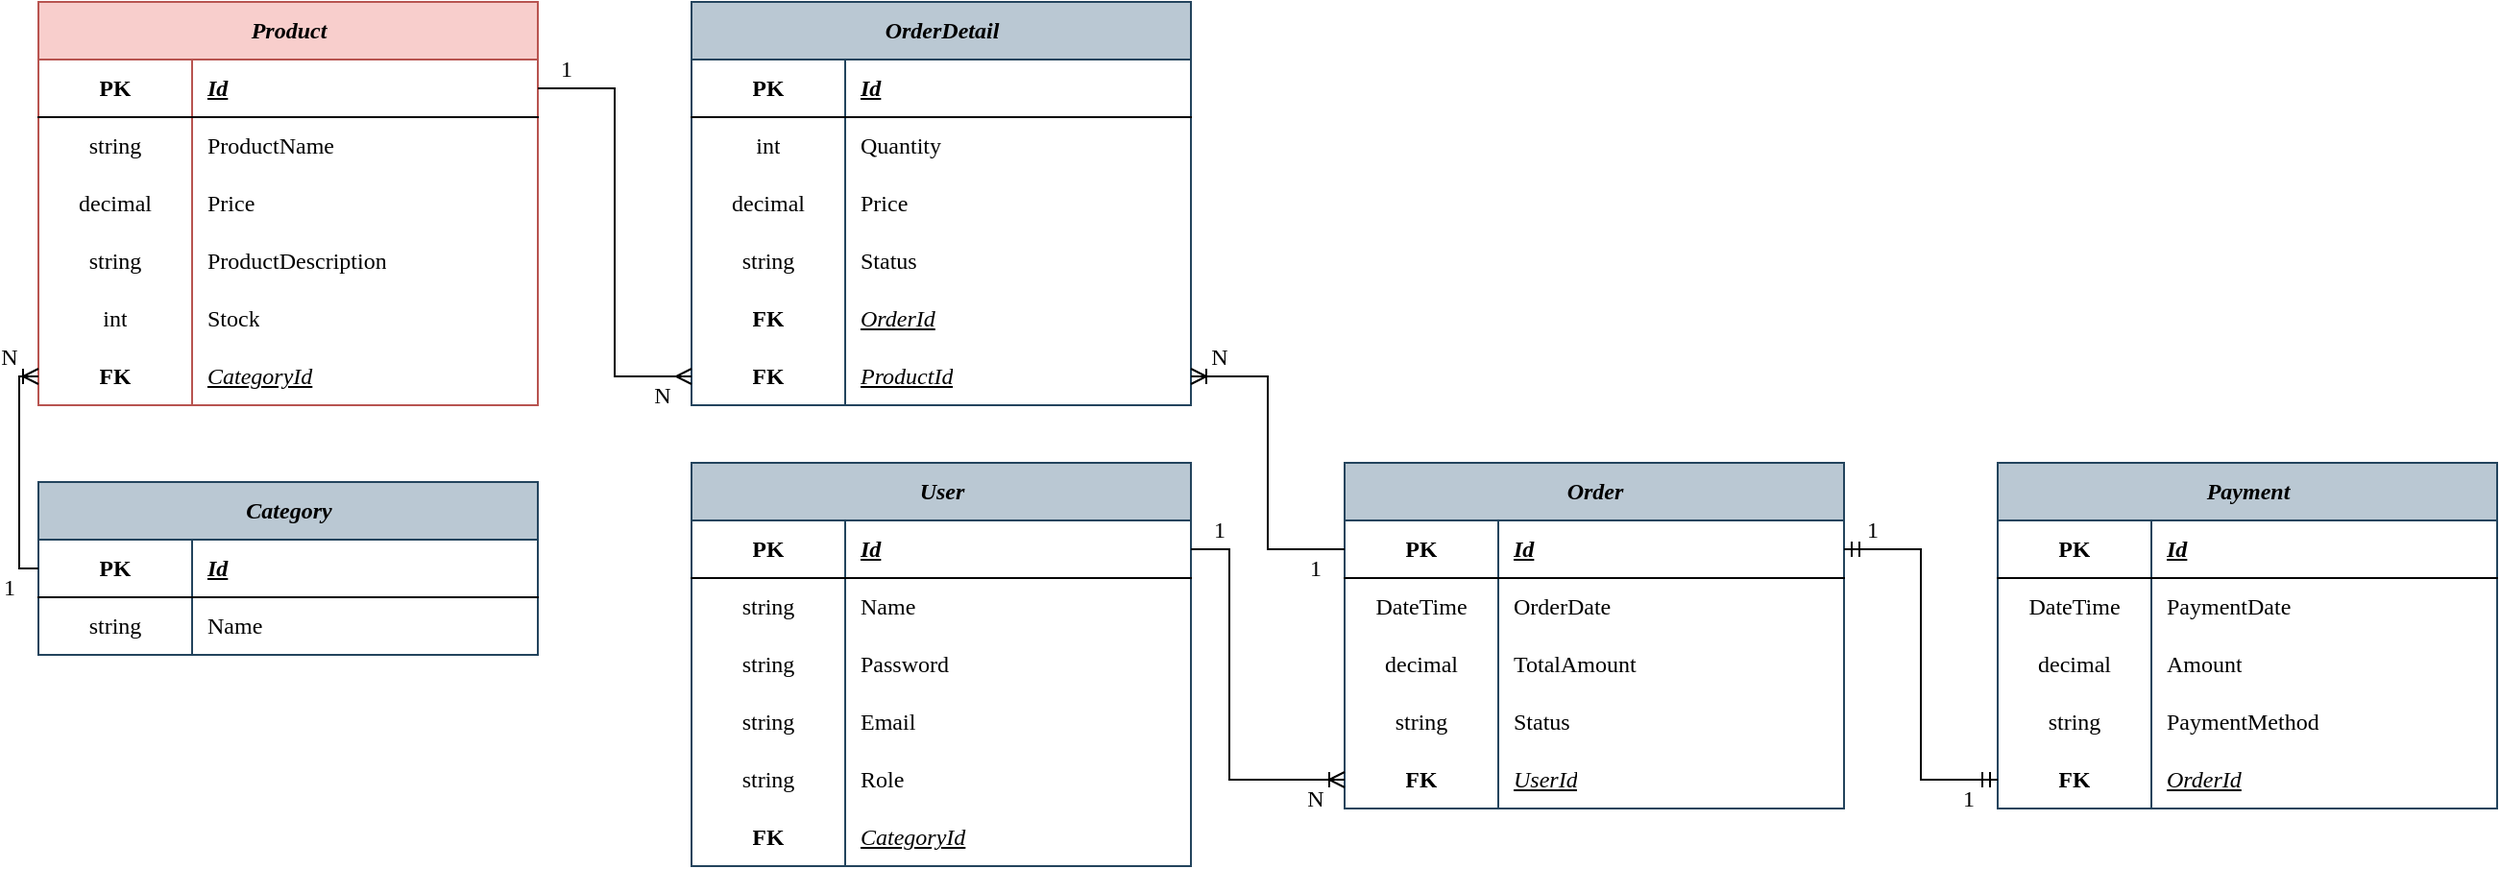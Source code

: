 <mxfile version="24.5.3" type="device">
  <diagram name="Página-1" id="UmUmTDYOOsl8YegatywW">
    <mxGraphModel dx="1467" dy="873" grid="1" gridSize="10" guides="1" tooltips="1" connect="1" arrows="1" fold="1" page="1" pageScale="1" pageWidth="827" pageHeight="1169" math="0" shadow="0">
      <root>
        <mxCell id="0" />
        <mxCell id="1" parent="0" />
        <mxCell id="mhm8gVixVMm5tY4KFnyg-1" value="&lt;i&gt;Product&lt;/i&gt;" style="shape=table;startSize=30;container=1;collapsible=1;childLayout=tableLayout;fixedRows=1;rowLines=0;fontStyle=1;align=center;resizeLast=1;html=1;fontFamily=Mononoki Nerd Font;fillColor=#f8cecc;strokeColor=#b85450;" vertex="1" parent="1">
          <mxGeometry x="46" y="10" width="260.0" height="210" as="geometry" />
        </mxCell>
        <mxCell id="mhm8gVixVMm5tY4KFnyg-2" value="" style="shape=tableRow;horizontal=0;startSize=0;swimlaneHead=0;swimlaneBody=0;fillColor=none;collapsible=0;dropTarget=0;points=[[0,0.5],[1,0.5]];portConstraint=eastwest;top=0;left=0;right=0;bottom=1;fontFamily=Mononoki Nerd Font;" vertex="1" parent="mhm8gVixVMm5tY4KFnyg-1">
          <mxGeometry y="30" width="260.0" height="30" as="geometry" />
        </mxCell>
        <mxCell id="mhm8gVixVMm5tY4KFnyg-3" value="PK" style="shape=partialRectangle;connectable=0;fillColor=none;top=0;left=0;bottom=0;right=0;fontStyle=1;overflow=hidden;whiteSpace=wrap;html=1;fontFamily=Mononoki Nerd Font;" vertex="1" parent="mhm8gVixVMm5tY4KFnyg-2">
          <mxGeometry width="80.0" height="30" as="geometry">
            <mxRectangle width="80.0" height="30" as="alternateBounds" />
          </mxGeometry>
        </mxCell>
        <mxCell id="mhm8gVixVMm5tY4KFnyg-4" value="&lt;i&gt;Id&lt;/i&gt;" style="shape=partialRectangle;connectable=0;fillColor=none;top=0;left=0;bottom=0;right=0;align=left;spacingLeft=6;fontStyle=5;overflow=hidden;whiteSpace=wrap;html=1;fontFamily=Mononoki Nerd Font;" vertex="1" parent="mhm8gVixVMm5tY4KFnyg-2">
          <mxGeometry x="80.0" width="180" height="30" as="geometry">
            <mxRectangle width="180" height="30" as="alternateBounds" />
          </mxGeometry>
        </mxCell>
        <mxCell id="mhm8gVixVMm5tY4KFnyg-5" value="" style="shape=tableRow;horizontal=0;startSize=0;swimlaneHead=0;swimlaneBody=0;fillColor=none;collapsible=0;dropTarget=0;points=[[0,0.5],[1,0.5]];portConstraint=eastwest;top=0;left=0;right=0;bottom=0;fontFamily=Mononoki Nerd Font;" vertex="1" parent="mhm8gVixVMm5tY4KFnyg-1">
          <mxGeometry y="60" width="260.0" height="30" as="geometry" />
        </mxCell>
        <mxCell id="mhm8gVixVMm5tY4KFnyg-6" value="string" style="shape=partialRectangle;connectable=0;fillColor=none;top=0;left=0;bottom=0;right=0;editable=1;overflow=hidden;whiteSpace=wrap;html=1;fontFamily=Mononoki Nerd Font;" vertex="1" parent="mhm8gVixVMm5tY4KFnyg-5">
          <mxGeometry width="80.0" height="30" as="geometry">
            <mxRectangle width="80.0" height="30" as="alternateBounds" />
          </mxGeometry>
        </mxCell>
        <mxCell id="mhm8gVixVMm5tY4KFnyg-7" value="ProductName" style="shape=partialRectangle;connectable=0;fillColor=none;top=0;left=0;bottom=0;right=0;align=left;spacingLeft=6;overflow=hidden;whiteSpace=wrap;html=1;fontFamily=Mononoki Nerd Font;" vertex="1" parent="mhm8gVixVMm5tY4KFnyg-5">
          <mxGeometry x="80.0" width="180" height="30" as="geometry">
            <mxRectangle width="180" height="30" as="alternateBounds" />
          </mxGeometry>
        </mxCell>
        <mxCell id="mhm8gVixVMm5tY4KFnyg-8" value="" style="shape=tableRow;horizontal=0;startSize=0;swimlaneHead=0;swimlaneBody=0;fillColor=none;collapsible=0;dropTarget=0;points=[[0,0.5],[1,0.5]];portConstraint=eastwest;top=0;left=0;right=0;bottom=0;fontFamily=Mononoki Nerd Font;" vertex="1" parent="mhm8gVixVMm5tY4KFnyg-1">
          <mxGeometry y="90" width="260.0" height="30" as="geometry" />
        </mxCell>
        <mxCell id="mhm8gVixVMm5tY4KFnyg-9" value="decimal" style="shape=partialRectangle;connectable=0;fillColor=none;top=0;left=0;bottom=0;right=0;editable=1;overflow=hidden;whiteSpace=wrap;html=1;fontFamily=Mononoki Nerd Font;" vertex="1" parent="mhm8gVixVMm5tY4KFnyg-8">
          <mxGeometry width="80.0" height="30" as="geometry">
            <mxRectangle width="80.0" height="30" as="alternateBounds" />
          </mxGeometry>
        </mxCell>
        <mxCell id="mhm8gVixVMm5tY4KFnyg-10" value="Price" style="shape=partialRectangle;connectable=0;fillColor=none;top=0;left=0;bottom=0;right=0;align=left;spacingLeft=6;overflow=hidden;whiteSpace=wrap;html=1;fontFamily=Mononoki Nerd Font;" vertex="1" parent="mhm8gVixVMm5tY4KFnyg-8">
          <mxGeometry x="80.0" width="180" height="30" as="geometry">
            <mxRectangle width="180" height="30" as="alternateBounds" />
          </mxGeometry>
        </mxCell>
        <mxCell id="mhm8gVixVMm5tY4KFnyg-11" value="" style="shape=tableRow;horizontal=0;startSize=0;swimlaneHead=0;swimlaneBody=0;fillColor=none;collapsible=0;dropTarget=0;points=[[0,0.5],[1,0.5]];portConstraint=eastwest;top=0;left=0;right=0;bottom=0;fontFamily=Mononoki Nerd Font;" vertex="1" parent="mhm8gVixVMm5tY4KFnyg-1">
          <mxGeometry y="120" width="260.0" height="30" as="geometry" />
        </mxCell>
        <mxCell id="mhm8gVixVMm5tY4KFnyg-12" value="string" style="shape=partialRectangle;connectable=0;fillColor=none;top=0;left=0;bottom=0;right=0;editable=1;overflow=hidden;whiteSpace=wrap;html=1;fontFamily=Mononoki Nerd Font;" vertex="1" parent="mhm8gVixVMm5tY4KFnyg-11">
          <mxGeometry width="80.0" height="30" as="geometry">
            <mxRectangle width="80.0" height="30" as="alternateBounds" />
          </mxGeometry>
        </mxCell>
        <mxCell id="mhm8gVixVMm5tY4KFnyg-13" value="ProductDescription" style="shape=partialRectangle;connectable=0;fillColor=none;top=0;left=0;bottom=0;right=0;align=left;spacingLeft=6;overflow=hidden;whiteSpace=wrap;html=1;fontFamily=Mononoki Nerd Font;" vertex="1" parent="mhm8gVixVMm5tY4KFnyg-11">
          <mxGeometry x="80.0" width="180" height="30" as="geometry">
            <mxRectangle width="180" height="30" as="alternateBounds" />
          </mxGeometry>
        </mxCell>
        <mxCell id="mhm8gVixVMm5tY4KFnyg-23" style="shape=tableRow;horizontal=0;startSize=0;swimlaneHead=0;swimlaneBody=0;fillColor=none;collapsible=0;dropTarget=0;points=[[0,0.5],[1,0.5]];portConstraint=eastwest;top=0;left=0;right=0;bottom=0;fontFamily=Mononoki Nerd Font;" vertex="1" parent="mhm8gVixVMm5tY4KFnyg-1">
          <mxGeometry y="150" width="260.0" height="30" as="geometry" />
        </mxCell>
        <mxCell id="mhm8gVixVMm5tY4KFnyg-24" value="int" style="shape=partialRectangle;connectable=0;fillColor=none;top=0;left=0;bottom=0;right=0;editable=1;overflow=hidden;whiteSpace=wrap;html=1;fontFamily=Mononoki Nerd Font;" vertex="1" parent="mhm8gVixVMm5tY4KFnyg-23">
          <mxGeometry width="80.0" height="30" as="geometry">
            <mxRectangle width="80.0" height="30" as="alternateBounds" />
          </mxGeometry>
        </mxCell>
        <mxCell id="mhm8gVixVMm5tY4KFnyg-25" value="Stock" style="shape=partialRectangle;connectable=0;fillColor=none;top=0;left=0;bottom=0;right=0;align=left;spacingLeft=6;overflow=hidden;whiteSpace=wrap;html=1;fontFamily=Mononoki Nerd Font;" vertex="1" parent="mhm8gVixVMm5tY4KFnyg-23">
          <mxGeometry x="80.0" width="180" height="30" as="geometry">
            <mxRectangle width="180" height="30" as="alternateBounds" />
          </mxGeometry>
        </mxCell>
        <mxCell id="mhm8gVixVMm5tY4KFnyg-20" style="shape=tableRow;horizontal=0;startSize=0;swimlaneHead=0;swimlaneBody=0;fillColor=none;collapsible=0;dropTarget=0;points=[[0,0.5],[1,0.5]];portConstraint=eastwest;top=0;left=0;right=0;bottom=0;fontFamily=Mononoki Nerd Font;" vertex="1" parent="mhm8gVixVMm5tY4KFnyg-1">
          <mxGeometry y="180" width="260.0" height="30" as="geometry" />
        </mxCell>
        <mxCell id="mhm8gVixVMm5tY4KFnyg-21" value="&lt;b&gt;FK&lt;/b&gt;" style="shape=partialRectangle;connectable=0;fillColor=none;top=0;left=0;bottom=0;right=0;editable=1;overflow=hidden;whiteSpace=wrap;html=1;fontFamily=Mononoki Nerd Font;" vertex="1" parent="mhm8gVixVMm5tY4KFnyg-20">
          <mxGeometry width="80.0" height="30" as="geometry">
            <mxRectangle width="80.0" height="30" as="alternateBounds" />
          </mxGeometry>
        </mxCell>
        <mxCell id="mhm8gVixVMm5tY4KFnyg-22" value="&lt;i&gt;&lt;u&gt;CategoryId&lt;/u&gt;&lt;/i&gt;" style="shape=partialRectangle;connectable=0;fillColor=none;top=0;left=0;bottom=0;right=0;align=left;spacingLeft=6;overflow=hidden;whiteSpace=wrap;html=1;fontFamily=Mononoki Nerd Font;" vertex="1" parent="mhm8gVixVMm5tY4KFnyg-20">
          <mxGeometry x="80.0" width="180" height="30" as="geometry">
            <mxRectangle width="180" height="30" as="alternateBounds" />
          </mxGeometry>
        </mxCell>
        <mxCell id="mhm8gVixVMm5tY4KFnyg-26" value="&lt;i&gt;User&lt;/i&gt;" style="shape=table;startSize=30;container=1;collapsible=1;childLayout=tableLayout;fixedRows=1;rowLines=0;fontStyle=1;align=center;resizeLast=1;html=1;fontFamily=Mononoki Nerd Font;fillColor=#bac8d3;strokeColor=#23445d;" vertex="1" parent="1">
          <mxGeometry x="386" y="250" width="260.0" height="210" as="geometry" />
        </mxCell>
        <mxCell id="mhm8gVixVMm5tY4KFnyg-27" value="" style="shape=tableRow;horizontal=0;startSize=0;swimlaneHead=0;swimlaneBody=0;fillColor=none;collapsible=0;dropTarget=0;points=[[0,0.5],[1,0.5]];portConstraint=eastwest;top=0;left=0;right=0;bottom=1;fontFamily=Mononoki Nerd Font;" vertex="1" parent="mhm8gVixVMm5tY4KFnyg-26">
          <mxGeometry y="30" width="260.0" height="30" as="geometry" />
        </mxCell>
        <mxCell id="mhm8gVixVMm5tY4KFnyg-28" value="PK" style="shape=partialRectangle;connectable=0;fillColor=none;top=0;left=0;bottom=0;right=0;fontStyle=1;overflow=hidden;whiteSpace=wrap;html=1;fontFamily=Mononoki Nerd Font;" vertex="1" parent="mhm8gVixVMm5tY4KFnyg-27">
          <mxGeometry width="80.0" height="30" as="geometry">
            <mxRectangle width="80.0" height="30" as="alternateBounds" />
          </mxGeometry>
        </mxCell>
        <mxCell id="mhm8gVixVMm5tY4KFnyg-29" value="&lt;i&gt;Id&lt;/i&gt;" style="shape=partialRectangle;connectable=0;fillColor=none;top=0;left=0;bottom=0;right=0;align=left;spacingLeft=6;fontStyle=5;overflow=hidden;whiteSpace=wrap;html=1;fontFamily=Mononoki Nerd Font;" vertex="1" parent="mhm8gVixVMm5tY4KFnyg-27">
          <mxGeometry x="80.0" width="180" height="30" as="geometry">
            <mxRectangle width="180" height="30" as="alternateBounds" />
          </mxGeometry>
        </mxCell>
        <mxCell id="mhm8gVixVMm5tY4KFnyg-30" value="" style="shape=tableRow;horizontal=0;startSize=0;swimlaneHead=0;swimlaneBody=0;fillColor=none;collapsible=0;dropTarget=0;points=[[0,0.5],[1,0.5]];portConstraint=eastwest;top=0;left=0;right=0;bottom=0;fontFamily=Mononoki Nerd Font;" vertex="1" parent="mhm8gVixVMm5tY4KFnyg-26">
          <mxGeometry y="60" width="260.0" height="30" as="geometry" />
        </mxCell>
        <mxCell id="mhm8gVixVMm5tY4KFnyg-31" value="string" style="shape=partialRectangle;connectable=0;fillColor=none;top=0;left=0;bottom=0;right=0;editable=1;overflow=hidden;whiteSpace=wrap;html=1;fontFamily=Mononoki Nerd Font;" vertex="1" parent="mhm8gVixVMm5tY4KFnyg-30">
          <mxGeometry width="80.0" height="30" as="geometry">
            <mxRectangle width="80.0" height="30" as="alternateBounds" />
          </mxGeometry>
        </mxCell>
        <mxCell id="mhm8gVixVMm5tY4KFnyg-32" value="Name" style="shape=partialRectangle;connectable=0;fillColor=none;top=0;left=0;bottom=0;right=0;align=left;spacingLeft=6;overflow=hidden;whiteSpace=wrap;html=1;fontFamily=Mononoki Nerd Font;" vertex="1" parent="mhm8gVixVMm5tY4KFnyg-30">
          <mxGeometry x="80.0" width="180" height="30" as="geometry">
            <mxRectangle width="180" height="30" as="alternateBounds" />
          </mxGeometry>
        </mxCell>
        <mxCell id="mhm8gVixVMm5tY4KFnyg-33" value="" style="shape=tableRow;horizontal=0;startSize=0;swimlaneHead=0;swimlaneBody=0;fillColor=none;collapsible=0;dropTarget=0;points=[[0,0.5],[1,0.5]];portConstraint=eastwest;top=0;left=0;right=0;bottom=0;fontFamily=Mononoki Nerd Font;" vertex="1" parent="mhm8gVixVMm5tY4KFnyg-26">
          <mxGeometry y="90" width="260.0" height="30" as="geometry" />
        </mxCell>
        <mxCell id="mhm8gVixVMm5tY4KFnyg-34" value="string" style="shape=partialRectangle;connectable=0;fillColor=none;top=0;left=0;bottom=0;right=0;editable=1;overflow=hidden;whiteSpace=wrap;html=1;fontFamily=Mononoki Nerd Font;" vertex="1" parent="mhm8gVixVMm5tY4KFnyg-33">
          <mxGeometry width="80.0" height="30" as="geometry">
            <mxRectangle width="80.0" height="30" as="alternateBounds" />
          </mxGeometry>
        </mxCell>
        <mxCell id="mhm8gVixVMm5tY4KFnyg-35" value="Password" style="shape=partialRectangle;connectable=0;fillColor=none;top=0;left=0;bottom=0;right=0;align=left;spacingLeft=6;overflow=hidden;whiteSpace=wrap;html=1;fontFamily=Mononoki Nerd Font;" vertex="1" parent="mhm8gVixVMm5tY4KFnyg-33">
          <mxGeometry x="80.0" width="180" height="30" as="geometry">
            <mxRectangle width="180" height="30" as="alternateBounds" />
          </mxGeometry>
        </mxCell>
        <mxCell id="mhm8gVixVMm5tY4KFnyg-36" value="" style="shape=tableRow;horizontal=0;startSize=0;swimlaneHead=0;swimlaneBody=0;fillColor=none;collapsible=0;dropTarget=0;points=[[0,0.5],[1,0.5]];portConstraint=eastwest;top=0;left=0;right=0;bottom=0;fontFamily=Mononoki Nerd Font;" vertex="1" parent="mhm8gVixVMm5tY4KFnyg-26">
          <mxGeometry y="120" width="260.0" height="30" as="geometry" />
        </mxCell>
        <mxCell id="mhm8gVixVMm5tY4KFnyg-37" value="string" style="shape=partialRectangle;connectable=0;fillColor=none;top=0;left=0;bottom=0;right=0;editable=1;overflow=hidden;whiteSpace=wrap;html=1;fontFamily=Mononoki Nerd Font;" vertex="1" parent="mhm8gVixVMm5tY4KFnyg-36">
          <mxGeometry width="80.0" height="30" as="geometry">
            <mxRectangle width="80.0" height="30" as="alternateBounds" />
          </mxGeometry>
        </mxCell>
        <mxCell id="mhm8gVixVMm5tY4KFnyg-38" value="Email" style="shape=partialRectangle;connectable=0;fillColor=none;top=0;left=0;bottom=0;right=0;align=left;spacingLeft=6;overflow=hidden;whiteSpace=wrap;html=1;fontFamily=Mononoki Nerd Font;" vertex="1" parent="mhm8gVixVMm5tY4KFnyg-36">
          <mxGeometry x="80.0" width="180" height="30" as="geometry">
            <mxRectangle width="180" height="30" as="alternateBounds" />
          </mxGeometry>
        </mxCell>
        <mxCell id="mhm8gVixVMm5tY4KFnyg-39" style="shape=tableRow;horizontal=0;startSize=0;swimlaneHead=0;swimlaneBody=0;fillColor=none;collapsible=0;dropTarget=0;points=[[0,0.5],[1,0.5]];portConstraint=eastwest;top=0;left=0;right=0;bottom=0;fontFamily=Mononoki Nerd Font;" vertex="1" parent="mhm8gVixVMm5tY4KFnyg-26">
          <mxGeometry y="150" width="260.0" height="30" as="geometry" />
        </mxCell>
        <mxCell id="mhm8gVixVMm5tY4KFnyg-40" value="string" style="shape=partialRectangle;connectable=0;fillColor=none;top=0;left=0;bottom=0;right=0;editable=1;overflow=hidden;whiteSpace=wrap;html=1;fontFamily=Mononoki Nerd Font;" vertex="1" parent="mhm8gVixVMm5tY4KFnyg-39">
          <mxGeometry width="80.0" height="30" as="geometry">
            <mxRectangle width="80.0" height="30" as="alternateBounds" />
          </mxGeometry>
        </mxCell>
        <mxCell id="mhm8gVixVMm5tY4KFnyg-41" value="Role" style="shape=partialRectangle;connectable=0;fillColor=none;top=0;left=0;bottom=0;right=0;align=left;spacingLeft=6;overflow=hidden;whiteSpace=wrap;html=1;fontFamily=Mononoki Nerd Font;" vertex="1" parent="mhm8gVixVMm5tY4KFnyg-39">
          <mxGeometry x="80.0" width="180" height="30" as="geometry">
            <mxRectangle width="180" height="30" as="alternateBounds" />
          </mxGeometry>
        </mxCell>
        <mxCell id="mhm8gVixVMm5tY4KFnyg-42" style="shape=tableRow;horizontal=0;startSize=0;swimlaneHead=0;swimlaneBody=0;fillColor=none;collapsible=0;dropTarget=0;points=[[0,0.5],[1,0.5]];portConstraint=eastwest;top=0;left=0;right=0;bottom=0;fontFamily=Mononoki Nerd Font;" vertex="1" parent="mhm8gVixVMm5tY4KFnyg-26">
          <mxGeometry y="180" width="260.0" height="30" as="geometry" />
        </mxCell>
        <mxCell id="mhm8gVixVMm5tY4KFnyg-43" value="&lt;b&gt;FK&lt;/b&gt;" style="shape=partialRectangle;connectable=0;fillColor=none;top=0;left=0;bottom=0;right=0;editable=1;overflow=hidden;whiteSpace=wrap;html=1;fontFamily=Mononoki Nerd Font;" vertex="1" parent="mhm8gVixVMm5tY4KFnyg-42">
          <mxGeometry width="80.0" height="30" as="geometry">
            <mxRectangle width="80.0" height="30" as="alternateBounds" />
          </mxGeometry>
        </mxCell>
        <mxCell id="mhm8gVixVMm5tY4KFnyg-44" value="&lt;i&gt;&lt;u&gt;CategoryId&lt;/u&gt;&lt;/i&gt;" style="shape=partialRectangle;connectable=0;fillColor=none;top=0;left=0;bottom=0;right=0;align=left;spacingLeft=6;overflow=hidden;whiteSpace=wrap;html=1;fontFamily=Mononoki Nerd Font;" vertex="1" parent="mhm8gVixVMm5tY4KFnyg-42">
          <mxGeometry x="80.0" width="180" height="30" as="geometry">
            <mxRectangle width="180" height="30" as="alternateBounds" />
          </mxGeometry>
        </mxCell>
        <mxCell id="mhm8gVixVMm5tY4KFnyg-45" value="&lt;i&gt;Category&lt;/i&gt;" style="shape=table;startSize=30;container=1;collapsible=1;childLayout=tableLayout;fixedRows=1;rowLines=0;fontStyle=1;align=center;resizeLast=1;html=1;fontFamily=Mononoki Nerd Font;fillColor=#bac8d3;strokeColor=#23445d;" vertex="1" parent="1">
          <mxGeometry x="46" y="260" width="260.0" height="90" as="geometry" />
        </mxCell>
        <mxCell id="mhm8gVixVMm5tY4KFnyg-46" value="" style="shape=tableRow;horizontal=0;startSize=0;swimlaneHead=0;swimlaneBody=0;fillColor=none;collapsible=0;dropTarget=0;points=[[0,0.5],[1,0.5]];portConstraint=eastwest;top=0;left=0;right=0;bottom=1;fontFamily=Mononoki Nerd Font;" vertex="1" parent="mhm8gVixVMm5tY4KFnyg-45">
          <mxGeometry y="30" width="260.0" height="30" as="geometry" />
        </mxCell>
        <mxCell id="mhm8gVixVMm5tY4KFnyg-47" value="PK" style="shape=partialRectangle;connectable=0;fillColor=none;top=0;left=0;bottom=0;right=0;fontStyle=1;overflow=hidden;whiteSpace=wrap;html=1;fontFamily=Mononoki Nerd Font;" vertex="1" parent="mhm8gVixVMm5tY4KFnyg-46">
          <mxGeometry width="80.0" height="30" as="geometry">
            <mxRectangle width="80.0" height="30" as="alternateBounds" />
          </mxGeometry>
        </mxCell>
        <mxCell id="mhm8gVixVMm5tY4KFnyg-48" value="&lt;i&gt;Id&lt;/i&gt;" style="shape=partialRectangle;connectable=0;fillColor=none;top=0;left=0;bottom=0;right=0;align=left;spacingLeft=6;fontStyle=5;overflow=hidden;whiteSpace=wrap;html=1;fontFamily=Mononoki Nerd Font;" vertex="1" parent="mhm8gVixVMm5tY4KFnyg-46">
          <mxGeometry x="80.0" width="180" height="30" as="geometry">
            <mxRectangle width="180" height="30" as="alternateBounds" />
          </mxGeometry>
        </mxCell>
        <mxCell id="mhm8gVixVMm5tY4KFnyg-49" value="" style="shape=tableRow;horizontal=0;startSize=0;swimlaneHead=0;swimlaneBody=0;fillColor=none;collapsible=0;dropTarget=0;points=[[0,0.5],[1,0.5]];portConstraint=eastwest;top=0;left=0;right=0;bottom=0;fontFamily=Mononoki Nerd Font;" vertex="1" parent="mhm8gVixVMm5tY4KFnyg-45">
          <mxGeometry y="60" width="260.0" height="30" as="geometry" />
        </mxCell>
        <mxCell id="mhm8gVixVMm5tY4KFnyg-50" value="string" style="shape=partialRectangle;connectable=0;fillColor=none;top=0;left=0;bottom=0;right=0;editable=1;overflow=hidden;whiteSpace=wrap;html=1;fontFamily=Mononoki Nerd Font;" vertex="1" parent="mhm8gVixVMm5tY4KFnyg-49">
          <mxGeometry width="80.0" height="30" as="geometry">
            <mxRectangle width="80.0" height="30" as="alternateBounds" />
          </mxGeometry>
        </mxCell>
        <mxCell id="mhm8gVixVMm5tY4KFnyg-51" value="Name" style="shape=partialRectangle;connectable=0;fillColor=none;top=0;left=0;bottom=0;right=0;align=left;spacingLeft=6;overflow=hidden;whiteSpace=wrap;html=1;fontFamily=Mononoki Nerd Font;" vertex="1" parent="mhm8gVixVMm5tY4KFnyg-49">
          <mxGeometry x="80.0" width="180" height="30" as="geometry">
            <mxRectangle width="180" height="30" as="alternateBounds" />
          </mxGeometry>
        </mxCell>
        <mxCell id="mhm8gVixVMm5tY4KFnyg-64" value="&lt;i&gt;Order&lt;/i&gt;" style="shape=table;startSize=30;container=1;collapsible=1;childLayout=tableLayout;fixedRows=1;rowLines=0;fontStyle=1;align=center;resizeLast=1;html=1;fontFamily=Mononoki Nerd Font;fillColor=#bac8d3;strokeColor=#23445d;" vertex="1" parent="1">
          <mxGeometry x="726" y="250" width="260.0" height="180" as="geometry" />
        </mxCell>
        <mxCell id="mhm8gVixVMm5tY4KFnyg-65" value="" style="shape=tableRow;horizontal=0;startSize=0;swimlaneHead=0;swimlaneBody=0;fillColor=none;collapsible=0;dropTarget=0;points=[[0,0.5],[1,0.5]];portConstraint=eastwest;top=0;left=0;right=0;bottom=1;fontFamily=Mononoki Nerd Font;" vertex="1" parent="mhm8gVixVMm5tY4KFnyg-64">
          <mxGeometry y="30" width="260.0" height="30" as="geometry" />
        </mxCell>
        <mxCell id="mhm8gVixVMm5tY4KFnyg-66" value="PK" style="shape=partialRectangle;connectable=0;fillColor=none;top=0;left=0;bottom=0;right=0;fontStyle=1;overflow=hidden;whiteSpace=wrap;html=1;fontFamily=Mononoki Nerd Font;" vertex="1" parent="mhm8gVixVMm5tY4KFnyg-65">
          <mxGeometry width="80.0" height="30" as="geometry">
            <mxRectangle width="80.0" height="30" as="alternateBounds" />
          </mxGeometry>
        </mxCell>
        <mxCell id="mhm8gVixVMm5tY4KFnyg-67" value="&lt;i&gt;Id&lt;/i&gt;" style="shape=partialRectangle;connectable=0;fillColor=none;top=0;left=0;bottom=0;right=0;align=left;spacingLeft=6;fontStyle=5;overflow=hidden;whiteSpace=wrap;html=1;fontFamily=Mononoki Nerd Font;" vertex="1" parent="mhm8gVixVMm5tY4KFnyg-65">
          <mxGeometry x="80.0" width="180" height="30" as="geometry">
            <mxRectangle width="180" height="30" as="alternateBounds" />
          </mxGeometry>
        </mxCell>
        <mxCell id="mhm8gVixVMm5tY4KFnyg-68" value="" style="shape=tableRow;horizontal=0;startSize=0;swimlaneHead=0;swimlaneBody=0;fillColor=none;collapsible=0;dropTarget=0;points=[[0,0.5],[1,0.5]];portConstraint=eastwest;top=0;left=0;right=0;bottom=0;fontFamily=Mononoki Nerd Font;" vertex="1" parent="mhm8gVixVMm5tY4KFnyg-64">
          <mxGeometry y="60" width="260.0" height="30" as="geometry" />
        </mxCell>
        <mxCell id="mhm8gVixVMm5tY4KFnyg-69" value="DateTime" style="shape=partialRectangle;connectable=0;fillColor=none;top=0;left=0;bottom=0;right=0;editable=1;overflow=hidden;whiteSpace=wrap;html=1;fontFamily=Mononoki Nerd Font;" vertex="1" parent="mhm8gVixVMm5tY4KFnyg-68">
          <mxGeometry width="80.0" height="30" as="geometry">
            <mxRectangle width="80.0" height="30" as="alternateBounds" />
          </mxGeometry>
        </mxCell>
        <mxCell id="mhm8gVixVMm5tY4KFnyg-70" value="OrderDate" style="shape=partialRectangle;connectable=0;fillColor=none;top=0;left=0;bottom=0;right=0;align=left;spacingLeft=6;overflow=hidden;whiteSpace=wrap;html=1;fontFamily=Mononoki Nerd Font;" vertex="1" parent="mhm8gVixVMm5tY4KFnyg-68">
          <mxGeometry x="80.0" width="180" height="30" as="geometry">
            <mxRectangle width="180" height="30" as="alternateBounds" />
          </mxGeometry>
        </mxCell>
        <mxCell id="mhm8gVixVMm5tY4KFnyg-71" value="" style="shape=tableRow;horizontal=0;startSize=0;swimlaneHead=0;swimlaneBody=0;fillColor=none;collapsible=0;dropTarget=0;points=[[0,0.5],[1,0.5]];portConstraint=eastwest;top=0;left=0;right=0;bottom=0;fontFamily=Mononoki Nerd Font;" vertex="1" parent="mhm8gVixVMm5tY4KFnyg-64">
          <mxGeometry y="90" width="260.0" height="30" as="geometry" />
        </mxCell>
        <mxCell id="mhm8gVixVMm5tY4KFnyg-72" value="decimal" style="shape=partialRectangle;connectable=0;fillColor=none;top=0;left=0;bottom=0;right=0;editable=1;overflow=hidden;whiteSpace=wrap;html=1;fontFamily=Mononoki Nerd Font;" vertex="1" parent="mhm8gVixVMm5tY4KFnyg-71">
          <mxGeometry width="80.0" height="30" as="geometry">
            <mxRectangle width="80.0" height="30" as="alternateBounds" />
          </mxGeometry>
        </mxCell>
        <mxCell id="mhm8gVixVMm5tY4KFnyg-73" value="TotalAmount" style="shape=partialRectangle;connectable=0;fillColor=none;top=0;left=0;bottom=0;right=0;align=left;spacingLeft=6;overflow=hidden;whiteSpace=wrap;html=1;fontFamily=Mononoki Nerd Font;" vertex="1" parent="mhm8gVixVMm5tY4KFnyg-71">
          <mxGeometry x="80.0" width="180" height="30" as="geometry">
            <mxRectangle width="180" height="30" as="alternateBounds" />
          </mxGeometry>
        </mxCell>
        <mxCell id="mhm8gVixVMm5tY4KFnyg-74" value="" style="shape=tableRow;horizontal=0;startSize=0;swimlaneHead=0;swimlaneBody=0;fillColor=none;collapsible=0;dropTarget=0;points=[[0,0.5],[1,0.5]];portConstraint=eastwest;top=0;left=0;right=0;bottom=0;fontFamily=Mononoki Nerd Font;" vertex="1" parent="mhm8gVixVMm5tY4KFnyg-64">
          <mxGeometry y="120" width="260.0" height="30" as="geometry" />
        </mxCell>
        <mxCell id="mhm8gVixVMm5tY4KFnyg-75" value="string" style="shape=partialRectangle;connectable=0;fillColor=none;top=0;left=0;bottom=0;right=0;editable=1;overflow=hidden;whiteSpace=wrap;html=1;fontFamily=Mononoki Nerd Font;" vertex="1" parent="mhm8gVixVMm5tY4KFnyg-74">
          <mxGeometry width="80.0" height="30" as="geometry">
            <mxRectangle width="80.0" height="30" as="alternateBounds" />
          </mxGeometry>
        </mxCell>
        <mxCell id="mhm8gVixVMm5tY4KFnyg-76" value="Status" style="shape=partialRectangle;connectable=0;fillColor=none;top=0;left=0;bottom=0;right=0;align=left;spacingLeft=6;overflow=hidden;whiteSpace=wrap;html=1;fontFamily=Mononoki Nerd Font;" vertex="1" parent="mhm8gVixVMm5tY4KFnyg-74">
          <mxGeometry x="80.0" width="180" height="30" as="geometry">
            <mxRectangle width="180" height="30" as="alternateBounds" />
          </mxGeometry>
        </mxCell>
        <mxCell id="mhm8gVixVMm5tY4KFnyg-80" style="shape=tableRow;horizontal=0;startSize=0;swimlaneHead=0;swimlaneBody=0;fillColor=none;collapsible=0;dropTarget=0;points=[[0,0.5],[1,0.5]];portConstraint=eastwest;top=0;left=0;right=0;bottom=0;fontFamily=Mononoki Nerd Font;" vertex="1" parent="mhm8gVixVMm5tY4KFnyg-64">
          <mxGeometry y="150" width="260.0" height="30" as="geometry" />
        </mxCell>
        <mxCell id="mhm8gVixVMm5tY4KFnyg-81" value="&lt;b&gt;FK&lt;/b&gt;" style="shape=partialRectangle;connectable=0;fillColor=none;top=0;left=0;bottom=0;right=0;editable=1;overflow=hidden;whiteSpace=wrap;html=1;fontFamily=Mononoki Nerd Font;" vertex="1" parent="mhm8gVixVMm5tY4KFnyg-80">
          <mxGeometry width="80.0" height="30" as="geometry">
            <mxRectangle width="80.0" height="30" as="alternateBounds" />
          </mxGeometry>
        </mxCell>
        <mxCell id="mhm8gVixVMm5tY4KFnyg-82" value="&lt;i&gt;&lt;u&gt;UserId&lt;/u&gt;&lt;/i&gt;" style="shape=partialRectangle;connectable=0;fillColor=none;top=0;left=0;bottom=0;right=0;align=left;spacingLeft=6;overflow=hidden;whiteSpace=wrap;html=1;fontFamily=Mononoki Nerd Font;" vertex="1" parent="mhm8gVixVMm5tY4KFnyg-80">
          <mxGeometry x="80.0" width="180" height="30" as="geometry">
            <mxRectangle width="180" height="30" as="alternateBounds" />
          </mxGeometry>
        </mxCell>
        <mxCell id="mhm8gVixVMm5tY4KFnyg-83" value="&lt;i&gt;OrderDetail&lt;/i&gt;" style="shape=table;startSize=30;container=1;collapsible=1;childLayout=tableLayout;fixedRows=1;rowLines=0;fontStyle=1;align=center;resizeLast=1;html=1;fontFamily=Mononoki Nerd Font;fillColor=#bac8d3;strokeColor=#23445d;" vertex="1" parent="1">
          <mxGeometry x="386" y="10" width="260.0" height="210" as="geometry" />
        </mxCell>
        <mxCell id="mhm8gVixVMm5tY4KFnyg-84" value="" style="shape=tableRow;horizontal=0;startSize=0;swimlaneHead=0;swimlaneBody=0;fillColor=none;collapsible=0;dropTarget=0;points=[[0,0.5],[1,0.5]];portConstraint=eastwest;top=0;left=0;right=0;bottom=1;fontFamily=Mononoki Nerd Font;" vertex="1" parent="mhm8gVixVMm5tY4KFnyg-83">
          <mxGeometry y="30" width="260.0" height="30" as="geometry" />
        </mxCell>
        <mxCell id="mhm8gVixVMm5tY4KFnyg-85" value="PK" style="shape=partialRectangle;connectable=0;fillColor=none;top=0;left=0;bottom=0;right=0;fontStyle=1;overflow=hidden;whiteSpace=wrap;html=1;fontFamily=Mononoki Nerd Font;" vertex="1" parent="mhm8gVixVMm5tY4KFnyg-84">
          <mxGeometry width="80.0" height="30" as="geometry">
            <mxRectangle width="80.0" height="30" as="alternateBounds" />
          </mxGeometry>
        </mxCell>
        <mxCell id="mhm8gVixVMm5tY4KFnyg-86" value="&lt;i&gt;Id&lt;/i&gt;" style="shape=partialRectangle;connectable=0;fillColor=none;top=0;left=0;bottom=0;right=0;align=left;spacingLeft=6;fontStyle=5;overflow=hidden;whiteSpace=wrap;html=1;fontFamily=Mononoki Nerd Font;" vertex="1" parent="mhm8gVixVMm5tY4KFnyg-84">
          <mxGeometry x="80.0" width="180" height="30" as="geometry">
            <mxRectangle width="180" height="30" as="alternateBounds" />
          </mxGeometry>
        </mxCell>
        <mxCell id="mhm8gVixVMm5tY4KFnyg-87" value="" style="shape=tableRow;horizontal=0;startSize=0;swimlaneHead=0;swimlaneBody=0;fillColor=none;collapsible=0;dropTarget=0;points=[[0,0.5],[1,0.5]];portConstraint=eastwest;top=0;left=0;right=0;bottom=0;fontFamily=Mononoki Nerd Font;" vertex="1" parent="mhm8gVixVMm5tY4KFnyg-83">
          <mxGeometry y="60" width="260.0" height="30" as="geometry" />
        </mxCell>
        <mxCell id="mhm8gVixVMm5tY4KFnyg-88" value="int" style="shape=partialRectangle;connectable=0;fillColor=none;top=0;left=0;bottom=0;right=0;editable=1;overflow=hidden;whiteSpace=wrap;html=1;fontFamily=Mononoki Nerd Font;" vertex="1" parent="mhm8gVixVMm5tY4KFnyg-87">
          <mxGeometry width="80.0" height="30" as="geometry">
            <mxRectangle width="80.0" height="30" as="alternateBounds" />
          </mxGeometry>
        </mxCell>
        <mxCell id="mhm8gVixVMm5tY4KFnyg-89" value="Quantity" style="shape=partialRectangle;connectable=0;fillColor=none;top=0;left=0;bottom=0;right=0;align=left;spacingLeft=6;overflow=hidden;whiteSpace=wrap;html=1;fontFamily=Mononoki Nerd Font;" vertex="1" parent="mhm8gVixVMm5tY4KFnyg-87">
          <mxGeometry x="80.0" width="180" height="30" as="geometry">
            <mxRectangle width="180" height="30" as="alternateBounds" />
          </mxGeometry>
        </mxCell>
        <mxCell id="mhm8gVixVMm5tY4KFnyg-90" value="" style="shape=tableRow;horizontal=0;startSize=0;swimlaneHead=0;swimlaneBody=0;fillColor=none;collapsible=0;dropTarget=0;points=[[0,0.5],[1,0.5]];portConstraint=eastwest;top=0;left=0;right=0;bottom=0;fontFamily=Mononoki Nerd Font;" vertex="1" parent="mhm8gVixVMm5tY4KFnyg-83">
          <mxGeometry y="90" width="260.0" height="30" as="geometry" />
        </mxCell>
        <mxCell id="mhm8gVixVMm5tY4KFnyg-91" value="decimal" style="shape=partialRectangle;connectable=0;fillColor=none;top=0;left=0;bottom=0;right=0;editable=1;overflow=hidden;whiteSpace=wrap;html=1;fontFamily=Mononoki Nerd Font;" vertex="1" parent="mhm8gVixVMm5tY4KFnyg-90">
          <mxGeometry width="80.0" height="30" as="geometry">
            <mxRectangle width="80.0" height="30" as="alternateBounds" />
          </mxGeometry>
        </mxCell>
        <mxCell id="mhm8gVixVMm5tY4KFnyg-92" value="Price" style="shape=partialRectangle;connectable=0;fillColor=none;top=0;left=0;bottom=0;right=0;align=left;spacingLeft=6;overflow=hidden;whiteSpace=wrap;html=1;fontFamily=Mononoki Nerd Font;" vertex="1" parent="mhm8gVixVMm5tY4KFnyg-90">
          <mxGeometry x="80.0" width="180" height="30" as="geometry">
            <mxRectangle width="180" height="30" as="alternateBounds" />
          </mxGeometry>
        </mxCell>
        <mxCell id="mhm8gVixVMm5tY4KFnyg-93" value="" style="shape=tableRow;horizontal=0;startSize=0;swimlaneHead=0;swimlaneBody=0;fillColor=none;collapsible=0;dropTarget=0;points=[[0,0.5],[1,0.5]];portConstraint=eastwest;top=0;left=0;right=0;bottom=0;fontFamily=Mononoki Nerd Font;" vertex="1" parent="mhm8gVixVMm5tY4KFnyg-83">
          <mxGeometry y="120" width="260.0" height="30" as="geometry" />
        </mxCell>
        <mxCell id="mhm8gVixVMm5tY4KFnyg-94" value="string" style="shape=partialRectangle;connectable=0;fillColor=none;top=0;left=0;bottom=0;right=0;editable=1;overflow=hidden;whiteSpace=wrap;html=1;fontFamily=Mononoki Nerd Font;" vertex="1" parent="mhm8gVixVMm5tY4KFnyg-93">
          <mxGeometry width="80.0" height="30" as="geometry">
            <mxRectangle width="80.0" height="30" as="alternateBounds" />
          </mxGeometry>
        </mxCell>
        <mxCell id="mhm8gVixVMm5tY4KFnyg-95" value="Status" style="shape=partialRectangle;connectable=0;fillColor=none;top=0;left=0;bottom=0;right=0;align=left;spacingLeft=6;overflow=hidden;whiteSpace=wrap;html=1;fontFamily=Mononoki Nerd Font;" vertex="1" parent="mhm8gVixVMm5tY4KFnyg-93">
          <mxGeometry x="80.0" width="180" height="30" as="geometry">
            <mxRectangle width="180" height="30" as="alternateBounds" />
          </mxGeometry>
        </mxCell>
        <mxCell id="mhm8gVixVMm5tY4KFnyg-96" style="shape=tableRow;horizontal=0;startSize=0;swimlaneHead=0;swimlaneBody=0;fillColor=none;collapsible=0;dropTarget=0;points=[[0,0.5],[1,0.5]];portConstraint=eastwest;top=0;left=0;right=0;bottom=0;fontFamily=Mononoki Nerd Font;" vertex="1" parent="mhm8gVixVMm5tY4KFnyg-83">
          <mxGeometry y="150" width="260.0" height="30" as="geometry" />
        </mxCell>
        <mxCell id="mhm8gVixVMm5tY4KFnyg-97" value="&lt;b&gt;FK&lt;/b&gt;" style="shape=partialRectangle;connectable=0;fillColor=none;top=0;left=0;bottom=0;right=0;editable=1;overflow=hidden;whiteSpace=wrap;html=1;fontFamily=Mononoki Nerd Font;" vertex="1" parent="mhm8gVixVMm5tY4KFnyg-96">
          <mxGeometry width="80.0" height="30" as="geometry">
            <mxRectangle width="80.0" height="30" as="alternateBounds" />
          </mxGeometry>
        </mxCell>
        <mxCell id="mhm8gVixVMm5tY4KFnyg-98" value="&lt;i&gt;&lt;u&gt;OrderId&lt;/u&gt;&lt;/i&gt;" style="shape=partialRectangle;connectable=0;fillColor=none;top=0;left=0;bottom=0;right=0;align=left;spacingLeft=6;overflow=hidden;whiteSpace=wrap;html=1;fontFamily=Mononoki Nerd Font;" vertex="1" parent="mhm8gVixVMm5tY4KFnyg-96">
          <mxGeometry x="80.0" width="180" height="30" as="geometry">
            <mxRectangle width="180" height="30" as="alternateBounds" />
          </mxGeometry>
        </mxCell>
        <mxCell id="mhm8gVixVMm5tY4KFnyg-99" style="shape=tableRow;horizontal=0;startSize=0;swimlaneHead=0;swimlaneBody=0;fillColor=none;collapsible=0;dropTarget=0;points=[[0,0.5],[1,0.5]];portConstraint=eastwest;top=0;left=0;right=0;bottom=0;fontFamily=Mononoki Nerd Font;" vertex="1" parent="mhm8gVixVMm5tY4KFnyg-83">
          <mxGeometry y="180" width="260.0" height="30" as="geometry" />
        </mxCell>
        <mxCell id="mhm8gVixVMm5tY4KFnyg-100" value="&lt;b&gt;FK&lt;/b&gt;" style="shape=partialRectangle;connectable=0;fillColor=none;top=0;left=0;bottom=0;right=0;editable=1;overflow=hidden;whiteSpace=wrap;html=1;fontFamily=Mononoki Nerd Font;" vertex="1" parent="mhm8gVixVMm5tY4KFnyg-99">
          <mxGeometry width="80.0" height="30" as="geometry">
            <mxRectangle width="80.0" height="30" as="alternateBounds" />
          </mxGeometry>
        </mxCell>
        <mxCell id="mhm8gVixVMm5tY4KFnyg-101" value="&lt;u style=&quot;&quot;&gt;&lt;i&gt;ProductId&lt;/i&gt;&lt;/u&gt;" style="shape=partialRectangle;connectable=0;fillColor=none;top=0;left=0;bottom=0;right=0;align=left;spacingLeft=6;overflow=hidden;whiteSpace=wrap;html=1;fontFamily=Mononoki Nerd Font;" vertex="1" parent="mhm8gVixVMm5tY4KFnyg-99">
          <mxGeometry x="80.0" width="180" height="30" as="geometry">
            <mxRectangle width="180" height="30" as="alternateBounds" />
          </mxGeometry>
        </mxCell>
        <mxCell id="mhm8gVixVMm5tY4KFnyg-102" value="&lt;i&gt;Payment&lt;/i&gt;" style="shape=table;startSize=30;container=1;collapsible=1;childLayout=tableLayout;fixedRows=1;rowLines=0;fontStyle=1;align=center;resizeLast=1;html=1;fontFamily=Mononoki Nerd Font;fillColor=#bac8d3;strokeColor=#23445d;" vertex="1" parent="1">
          <mxGeometry x="1066" y="250" width="260.0" height="180" as="geometry" />
        </mxCell>
        <mxCell id="mhm8gVixVMm5tY4KFnyg-103" value="" style="shape=tableRow;horizontal=0;startSize=0;swimlaneHead=0;swimlaneBody=0;fillColor=none;collapsible=0;dropTarget=0;points=[[0,0.5],[1,0.5]];portConstraint=eastwest;top=0;left=0;right=0;bottom=1;fontFamily=Mononoki Nerd Font;" vertex="1" parent="mhm8gVixVMm5tY4KFnyg-102">
          <mxGeometry y="30" width="260.0" height="30" as="geometry" />
        </mxCell>
        <mxCell id="mhm8gVixVMm5tY4KFnyg-104" value="PK" style="shape=partialRectangle;connectable=0;fillColor=none;top=0;left=0;bottom=0;right=0;fontStyle=1;overflow=hidden;whiteSpace=wrap;html=1;fontFamily=Mononoki Nerd Font;" vertex="1" parent="mhm8gVixVMm5tY4KFnyg-103">
          <mxGeometry width="80.0" height="30" as="geometry">
            <mxRectangle width="80.0" height="30" as="alternateBounds" />
          </mxGeometry>
        </mxCell>
        <mxCell id="mhm8gVixVMm5tY4KFnyg-105" value="&lt;i&gt;Id&lt;/i&gt;" style="shape=partialRectangle;connectable=0;fillColor=none;top=0;left=0;bottom=0;right=0;align=left;spacingLeft=6;fontStyle=5;overflow=hidden;whiteSpace=wrap;html=1;fontFamily=Mononoki Nerd Font;" vertex="1" parent="mhm8gVixVMm5tY4KFnyg-103">
          <mxGeometry x="80.0" width="180" height="30" as="geometry">
            <mxRectangle width="180" height="30" as="alternateBounds" />
          </mxGeometry>
        </mxCell>
        <mxCell id="mhm8gVixVMm5tY4KFnyg-106" value="" style="shape=tableRow;horizontal=0;startSize=0;swimlaneHead=0;swimlaneBody=0;fillColor=none;collapsible=0;dropTarget=0;points=[[0,0.5],[1,0.5]];portConstraint=eastwest;top=0;left=0;right=0;bottom=0;fontFamily=Mononoki Nerd Font;" vertex="1" parent="mhm8gVixVMm5tY4KFnyg-102">
          <mxGeometry y="60" width="260.0" height="30" as="geometry" />
        </mxCell>
        <mxCell id="mhm8gVixVMm5tY4KFnyg-107" value="DateTime" style="shape=partialRectangle;connectable=0;fillColor=none;top=0;left=0;bottom=0;right=0;editable=1;overflow=hidden;whiteSpace=wrap;html=1;fontFamily=Mononoki Nerd Font;" vertex="1" parent="mhm8gVixVMm5tY4KFnyg-106">
          <mxGeometry width="80.0" height="30" as="geometry">
            <mxRectangle width="80.0" height="30" as="alternateBounds" />
          </mxGeometry>
        </mxCell>
        <mxCell id="mhm8gVixVMm5tY4KFnyg-108" value="PaymentDate" style="shape=partialRectangle;connectable=0;fillColor=none;top=0;left=0;bottom=0;right=0;align=left;spacingLeft=6;overflow=hidden;whiteSpace=wrap;html=1;fontFamily=Mononoki Nerd Font;" vertex="1" parent="mhm8gVixVMm5tY4KFnyg-106">
          <mxGeometry x="80.0" width="180" height="30" as="geometry">
            <mxRectangle width="180" height="30" as="alternateBounds" />
          </mxGeometry>
        </mxCell>
        <mxCell id="mhm8gVixVMm5tY4KFnyg-109" value="" style="shape=tableRow;horizontal=0;startSize=0;swimlaneHead=0;swimlaneBody=0;fillColor=none;collapsible=0;dropTarget=0;points=[[0,0.5],[1,0.5]];portConstraint=eastwest;top=0;left=0;right=0;bottom=0;fontFamily=Mononoki Nerd Font;" vertex="1" parent="mhm8gVixVMm5tY4KFnyg-102">
          <mxGeometry y="90" width="260.0" height="30" as="geometry" />
        </mxCell>
        <mxCell id="mhm8gVixVMm5tY4KFnyg-110" value="decimal" style="shape=partialRectangle;connectable=0;fillColor=none;top=0;left=0;bottom=0;right=0;editable=1;overflow=hidden;whiteSpace=wrap;html=1;fontFamily=Mononoki Nerd Font;" vertex="1" parent="mhm8gVixVMm5tY4KFnyg-109">
          <mxGeometry width="80.0" height="30" as="geometry">
            <mxRectangle width="80.0" height="30" as="alternateBounds" />
          </mxGeometry>
        </mxCell>
        <mxCell id="mhm8gVixVMm5tY4KFnyg-111" value="Amount" style="shape=partialRectangle;connectable=0;fillColor=none;top=0;left=0;bottom=0;right=0;align=left;spacingLeft=6;overflow=hidden;whiteSpace=wrap;html=1;fontFamily=Mononoki Nerd Font;" vertex="1" parent="mhm8gVixVMm5tY4KFnyg-109">
          <mxGeometry x="80.0" width="180" height="30" as="geometry">
            <mxRectangle width="180" height="30" as="alternateBounds" />
          </mxGeometry>
        </mxCell>
        <mxCell id="mhm8gVixVMm5tY4KFnyg-112" value="" style="shape=tableRow;horizontal=0;startSize=0;swimlaneHead=0;swimlaneBody=0;fillColor=none;collapsible=0;dropTarget=0;points=[[0,0.5],[1,0.5]];portConstraint=eastwest;top=0;left=0;right=0;bottom=0;fontFamily=Mononoki Nerd Font;" vertex="1" parent="mhm8gVixVMm5tY4KFnyg-102">
          <mxGeometry y="120" width="260.0" height="30" as="geometry" />
        </mxCell>
        <mxCell id="mhm8gVixVMm5tY4KFnyg-113" value="string" style="shape=partialRectangle;connectable=0;fillColor=none;top=0;left=0;bottom=0;right=0;editable=1;overflow=hidden;whiteSpace=wrap;html=1;fontFamily=Mononoki Nerd Font;" vertex="1" parent="mhm8gVixVMm5tY4KFnyg-112">
          <mxGeometry width="80.0" height="30" as="geometry">
            <mxRectangle width="80.0" height="30" as="alternateBounds" />
          </mxGeometry>
        </mxCell>
        <mxCell id="mhm8gVixVMm5tY4KFnyg-114" value="PaymentMethod" style="shape=partialRectangle;connectable=0;fillColor=none;top=0;left=0;bottom=0;right=0;align=left;spacingLeft=6;overflow=hidden;whiteSpace=wrap;html=1;fontFamily=Mononoki Nerd Font;" vertex="1" parent="mhm8gVixVMm5tY4KFnyg-112">
          <mxGeometry x="80.0" width="180" height="30" as="geometry">
            <mxRectangle width="180" height="30" as="alternateBounds" />
          </mxGeometry>
        </mxCell>
        <mxCell id="mhm8gVixVMm5tY4KFnyg-115" style="shape=tableRow;horizontal=0;startSize=0;swimlaneHead=0;swimlaneBody=0;fillColor=none;collapsible=0;dropTarget=0;points=[[0,0.5],[1,0.5]];portConstraint=eastwest;top=0;left=0;right=0;bottom=0;fontFamily=Mononoki Nerd Font;" vertex="1" parent="mhm8gVixVMm5tY4KFnyg-102">
          <mxGeometry y="150" width="260.0" height="30" as="geometry" />
        </mxCell>
        <mxCell id="mhm8gVixVMm5tY4KFnyg-116" value="&lt;b&gt;FK&lt;/b&gt;" style="shape=partialRectangle;connectable=0;fillColor=none;top=0;left=0;bottom=0;right=0;editable=1;overflow=hidden;whiteSpace=wrap;html=1;fontFamily=Mononoki Nerd Font;" vertex="1" parent="mhm8gVixVMm5tY4KFnyg-115">
          <mxGeometry width="80.0" height="30" as="geometry">
            <mxRectangle width="80.0" height="30" as="alternateBounds" />
          </mxGeometry>
        </mxCell>
        <mxCell id="mhm8gVixVMm5tY4KFnyg-117" value="&lt;i&gt;&lt;u&gt;OrderId&lt;/u&gt;&lt;/i&gt;" style="shape=partialRectangle;connectable=0;fillColor=none;top=0;left=0;bottom=0;right=0;align=left;spacingLeft=6;overflow=hidden;whiteSpace=wrap;html=1;fontFamily=Mononoki Nerd Font;" vertex="1" parent="mhm8gVixVMm5tY4KFnyg-115">
          <mxGeometry x="80.0" width="180" height="30" as="geometry">
            <mxRectangle width="180" height="30" as="alternateBounds" />
          </mxGeometry>
        </mxCell>
        <mxCell id="mhm8gVixVMm5tY4KFnyg-123" value="" style="edgeStyle=orthogonalEdgeStyle;fontSize=12;html=1;endArrow=ERoneToMany;rounded=0;exitX=0;exitY=0.5;exitDx=0;exitDy=0;entryX=0;entryY=0.5;entryDx=0;entryDy=0;" edge="1" parent="1" source="mhm8gVixVMm5tY4KFnyg-46" target="mhm8gVixVMm5tY4KFnyg-20">
          <mxGeometry width="100" height="100" relative="1" as="geometry">
            <mxPoint x="-34" y="270" as="sourcePoint" />
            <mxPoint x="66" y="170" as="targetPoint" />
          </mxGeometry>
        </mxCell>
        <mxCell id="mhm8gVixVMm5tY4KFnyg-124" value="1" style="rounded=0;whiteSpace=wrap;html=1;strokeColor=none;fillColor=none;fontFamily=Mononoki Nerd Font;" vertex="1" parent="1">
          <mxGeometry x="26" y="310" width="10" height="10" as="geometry" />
        </mxCell>
        <mxCell id="mhm8gVixVMm5tY4KFnyg-125" value="N" style="rounded=0;whiteSpace=wrap;html=1;strokeColor=none;fillColor=none;fontFamily=Mononoki Nerd Font;" vertex="1" parent="1">
          <mxGeometry x="26" y="190" width="10" height="10" as="geometry" />
        </mxCell>
        <mxCell id="mhm8gVixVMm5tY4KFnyg-126" value="" style="edgeStyle=orthogonalEdgeStyle;fontSize=12;html=1;endArrow=ERmany;rounded=0;entryX=0;entryY=0.5;entryDx=0;entryDy=0;exitX=1;exitY=0.5;exitDx=0;exitDy=0;" edge="1" parent="1" source="mhm8gVixVMm5tY4KFnyg-2" target="mhm8gVixVMm5tY4KFnyg-99">
          <mxGeometry width="100" height="100" relative="1" as="geometry">
            <mxPoint x="216" y="210" as="sourcePoint" />
            <mxPoint x="316" y="110" as="targetPoint" />
          </mxGeometry>
        </mxCell>
        <mxCell id="mhm8gVixVMm5tY4KFnyg-127" value="1" style="rounded=0;whiteSpace=wrap;html=1;strokeColor=none;fillColor=none;fontFamily=Mononoki Nerd Font;" vertex="1" parent="1">
          <mxGeometry x="316" y="40" width="10" height="10" as="geometry" />
        </mxCell>
        <mxCell id="mhm8gVixVMm5tY4KFnyg-128" value="N" style="rounded=0;whiteSpace=wrap;html=1;strokeColor=none;fillColor=none;fontFamily=Mononoki Nerd Font;" vertex="1" parent="1">
          <mxGeometry x="366" y="210" width="10" height="10" as="geometry" />
        </mxCell>
        <mxCell id="mhm8gVixVMm5tY4KFnyg-130" value="N" style="rounded=0;whiteSpace=wrap;html=1;strokeColor=none;fillColor=none;fontFamily=Mononoki Nerd Font;" vertex="1" parent="1">
          <mxGeometry x="656" y="190" width="10" height="10" as="geometry" />
        </mxCell>
        <mxCell id="mhm8gVixVMm5tY4KFnyg-132" value="" style="edgeStyle=orthogonalEdgeStyle;fontSize=12;html=1;endArrow=ERoneToMany;rounded=0;entryX=0;entryY=0.5;entryDx=0;entryDy=0;exitX=1;exitY=0.5;exitDx=0;exitDy=0;" edge="1" parent="1" source="mhm8gVixVMm5tY4KFnyg-27" target="mhm8gVixVMm5tY4KFnyg-80">
          <mxGeometry width="100" height="100" relative="1" as="geometry">
            <mxPoint x="596" y="410" as="sourcePoint" />
            <mxPoint x="696" y="310" as="targetPoint" />
            <Array as="points">
              <mxPoint x="666" y="295" />
              <mxPoint x="666" y="415" />
            </Array>
          </mxGeometry>
        </mxCell>
        <mxCell id="mhm8gVixVMm5tY4KFnyg-133" value="" style="edgeStyle=orthogonalEdgeStyle;fontSize=12;html=1;endArrow=ERmandOne;startArrow=ERmandOne;rounded=0;exitX=1;exitY=0.5;exitDx=0;exitDy=0;" edge="1" parent="1" source="mhm8gVixVMm5tY4KFnyg-65" target="mhm8gVixVMm5tY4KFnyg-115">
          <mxGeometry width="100" height="100" relative="1" as="geometry">
            <mxPoint x="1016" y="350" as="sourcePoint" />
            <mxPoint x="886" y="310" as="targetPoint" />
          </mxGeometry>
        </mxCell>
        <mxCell id="mhm8gVixVMm5tY4KFnyg-134" value="1" style="rounded=0;whiteSpace=wrap;html=1;strokeColor=none;fillColor=none;fontFamily=Mononoki Nerd Font;" vertex="1" parent="1">
          <mxGeometry x="996" y="280" width="10" height="10" as="geometry" />
        </mxCell>
        <mxCell id="mhm8gVixVMm5tY4KFnyg-138" value="1" style="rounded=0;whiteSpace=wrap;html=1;strokeColor=none;fillColor=none;fontFamily=Mononoki Nerd Font;" vertex="1" parent="1">
          <mxGeometry x="1046" y="420" width="10" height="10" as="geometry" />
        </mxCell>
        <mxCell id="mhm8gVixVMm5tY4KFnyg-139" value="" style="edgeStyle=orthogonalEdgeStyle;fontSize=12;html=1;endArrow=ERoneToMany;rounded=0;entryX=1;entryY=0.5;entryDx=0;entryDy=0;exitX=0;exitY=0.5;exitDx=0;exitDy=0;" edge="1" parent="1" source="mhm8gVixVMm5tY4KFnyg-65" target="mhm8gVixVMm5tY4KFnyg-99">
          <mxGeometry width="100" height="100" relative="1" as="geometry">
            <mxPoint x="576" y="330" as="sourcePoint" />
            <mxPoint x="676" y="230" as="targetPoint" />
          </mxGeometry>
        </mxCell>
        <mxCell id="mhm8gVixVMm5tY4KFnyg-141" value="1" style="rounded=0;whiteSpace=wrap;html=1;strokeColor=none;fillColor=none;fontFamily=Mononoki Nerd Font;" vertex="1" parent="1">
          <mxGeometry x="706" y="300" width="10" height="10" as="geometry" />
        </mxCell>
        <mxCell id="mhm8gVixVMm5tY4KFnyg-142" value="1" style="rounded=0;whiteSpace=wrap;html=1;strokeColor=none;fillColor=none;fontFamily=Mononoki Nerd Font;" vertex="1" parent="1">
          <mxGeometry x="656" y="280" width="10" height="10" as="geometry" />
        </mxCell>
        <mxCell id="mhm8gVixVMm5tY4KFnyg-143" value="N" style="rounded=0;whiteSpace=wrap;html=1;strokeColor=none;fillColor=none;fontFamily=Mononoki Nerd Font;" vertex="1" parent="1">
          <mxGeometry x="706" y="420" width="10" height="10" as="geometry" />
        </mxCell>
      </root>
    </mxGraphModel>
  </diagram>
</mxfile>
